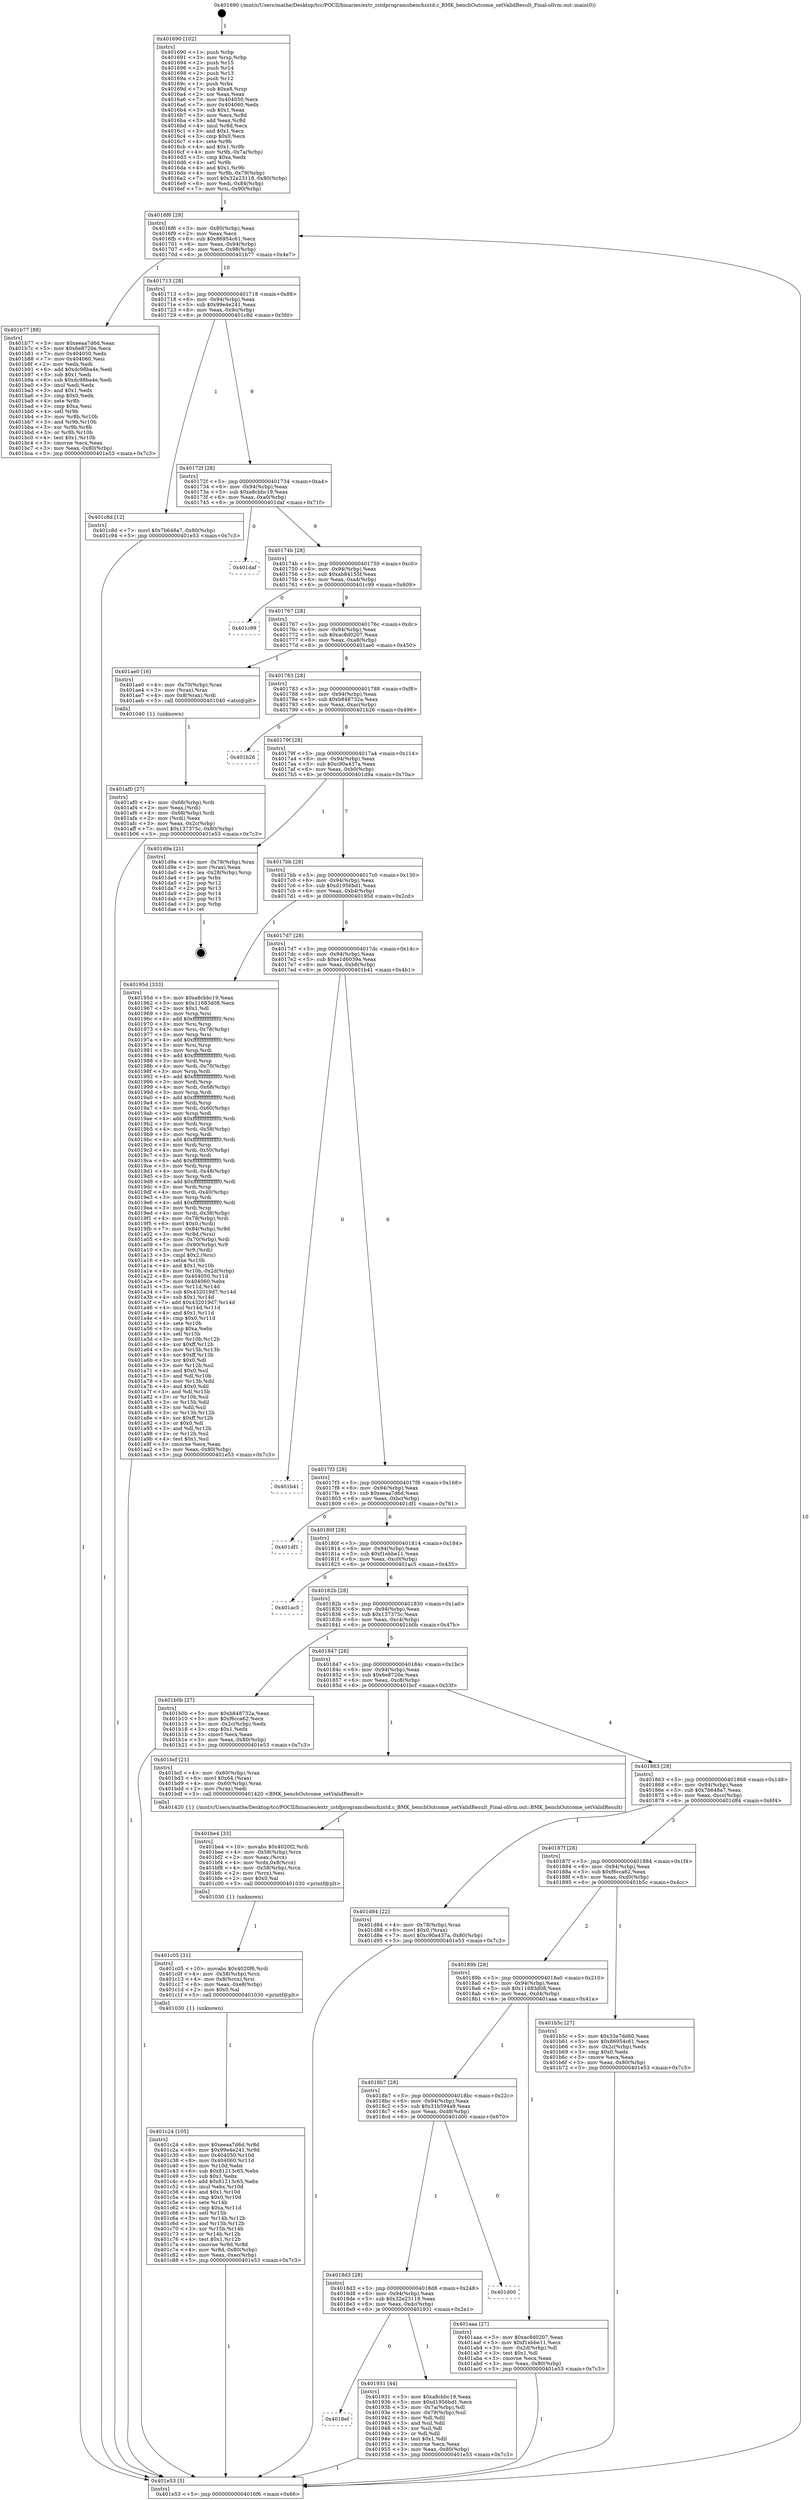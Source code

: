 digraph "0x401690" {
  label = "0x401690 (/mnt/c/Users/mathe/Desktop/tcc/POCII/binaries/extr_zstdprogramsbenchzstd.c_BMK_benchOutcome_setValidResult_Final-ollvm.out::main(0))"
  labelloc = "t"
  node[shape=record]

  Entry [label="",width=0.3,height=0.3,shape=circle,fillcolor=black,style=filled]
  "0x4016f6" [label="{
     0x4016f6 [29]\l
     | [instrs]\l
     &nbsp;&nbsp;0x4016f6 \<+3\>: mov -0x80(%rbp),%eax\l
     &nbsp;&nbsp;0x4016f9 \<+2\>: mov %eax,%ecx\l
     &nbsp;&nbsp;0x4016fb \<+6\>: sub $0x86954c61,%ecx\l
     &nbsp;&nbsp;0x401701 \<+6\>: mov %eax,-0x94(%rbp)\l
     &nbsp;&nbsp;0x401707 \<+6\>: mov %ecx,-0x98(%rbp)\l
     &nbsp;&nbsp;0x40170d \<+6\>: je 0000000000401b77 \<main+0x4e7\>\l
  }"]
  "0x401b77" [label="{
     0x401b77 [88]\l
     | [instrs]\l
     &nbsp;&nbsp;0x401b77 \<+5\>: mov $0xeeaa7d6d,%eax\l
     &nbsp;&nbsp;0x401b7c \<+5\>: mov $0x6e8720e,%ecx\l
     &nbsp;&nbsp;0x401b81 \<+7\>: mov 0x404050,%edx\l
     &nbsp;&nbsp;0x401b88 \<+7\>: mov 0x404060,%esi\l
     &nbsp;&nbsp;0x401b8f \<+2\>: mov %edx,%edi\l
     &nbsp;&nbsp;0x401b91 \<+6\>: add $0xdc98ba4e,%edi\l
     &nbsp;&nbsp;0x401b97 \<+3\>: sub $0x1,%edi\l
     &nbsp;&nbsp;0x401b9a \<+6\>: sub $0xdc98ba4e,%edi\l
     &nbsp;&nbsp;0x401ba0 \<+3\>: imul %edi,%edx\l
     &nbsp;&nbsp;0x401ba3 \<+3\>: and $0x1,%edx\l
     &nbsp;&nbsp;0x401ba6 \<+3\>: cmp $0x0,%edx\l
     &nbsp;&nbsp;0x401ba9 \<+4\>: sete %r8b\l
     &nbsp;&nbsp;0x401bad \<+3\>: cmp $0xa,%esi\l
     &nbsp;&nbsp;0x401bb0 \<+4\>: setl %r9b\l
     &nbsp;&nbsp;0x401bb4 \<+3\>: mov %r8b,%r10b\l
     &nbsp;&nbsp;0x401bb7 \<+3\>: and %r9b,%r10b\l
     &nbsp;&nbsp;0x401bba \<+3\>: xor %r9b,%r8b\l
     &nbsp;&nbsp;0x401bbd \<+3\>: or %r8b,%r10b\l
     &nbsp;&nbsp;0x401bc0 \<+4\>: test $0x1,%r10b\l
     &nbsp;&nbsp;0x401bc4 \<+3\>: cmovne %ecx,%eax\l
     &nbsp;&nbsp;0x401bc7 \<+3\>: mov %eax,-0x80(%rbp)\l
     &nbsp;&nbsp;0x401bca \<+5\>: jmp 0000000000401e53 \<main+0x7c3\>\l
  }"]
  "0x401713" [label="{
     0x401713 [28]\l
     | [instrs]\l
     &nbsp;&nbsp;0x401713 \<+5\>: jmp 0000000000401718 \<main+0x88\>\l
     &nbsp;&nbsp;0x401718 \<+6\>: mov -0x94(%rbp),%eax\l
     &nbsp;&nbsp;0x40171e \<+5\>: sub $0x99e4e241,%eax\l
     &nbsp;&nbsp;0x401723 \<+6\>: mov %eax,-0x9c(%rbp)\l
     &nbsp;&nbsp;0x401729 \<+6\>: je 0000000000401c8d \<main+0x5fd\>\l
  }"]
  Exit [label="",width=0.3,height=0.3,shape=circle,fillcolor=black,style=filled,peripheries=2]
  "0x401c8d" [label="{
     0x401c8d [12]\l
     | [instrs]\l
     &nbsp;&nbsp;0x401c8d \<+7\>: movl $0x7b648a7,-0x80(%rbp)\l
     &nbsp;&nbsp;0x401c94 \<+5\>: jmp 0000000000401e53 \<main+0x7c3\>\l
  }"]
  "0x40172f" [label="{
     0x40172f [28]\l
     | [instrs]\l
     &nbsp;&nbsp;0x40172f \<+5\>: jmp 0000000000401734 \<main+0xa4\>\l
     &nbsp;&nbsp;0x401734 \<+6\>: mov -0x94(%rbp),%eax\l
     &nbsp;&nbsp;0x40173a \<+5\>: sub $0xa8cbbc19,%eax\l
     &nbsp;&nbsp;0x40173f \<+6\>: mov %eax,-0xa0(%rbp)\l
     &nbsp;&nbsp;0x401745 \<+6\>: je 0000000000401daf \<main+0x71f\>\l
  }"]
  "0x401c24" [label="{
     0x401c24 [105]\l
     | [instrs]\l
     &nbsp;&nbsp;0x401c24 \<+6\>: mov $0xeeaa7d6d,%r8d\l
     &nbsp;&nbsp;0x401c2a \<+6\>: mov $0x99e4e241,%r9d\l
     &nbsp;&nbsp;0x401c30 \<+8\>: mov 0x404050,%r10d\l
     &nbsp;&nbsp;0x401c38 \<+8\>: mov 0x404060,%r11d\l
     &nbsp;&nbsp;0x401c40 \<+3\>: mov %r10d,%ebx\l
     &nbsp;&nbsp;0x401c43 \<+6\>: sub $0x81213c65,%ebx\l
     &nbsp;&nbsp;0x401c49 \<+3\>: sub $0x1,%ebx\l
     &nbsp;&nbsp;0x401c4c \<+6\>: add $0x81213c65,%ebx\l
     &nbsp;&nbsp;0x401c52 \<+4\>: imul %ebx,%r10d\l
     &nbsp;&nbsp;0x401c56 \<+4\>: and $0x1,%r10d\l
     &nbsp;&nbsp;0x401c5a \<+4\>: cmp $0x0,%r10d\l
     &nbsp;&nbsp;0x401c5e \<+4\>: sete %r14b\l
     &nbsp;&nbsp;0x401c62 \<+4\>: cmp $0xa,%r11d\l
     &nbsp;&nbsp;0x401c66 \<+4\>: setl %r15b\l
     &nbsp;&nbsp;0x401c6a \<+3\>: mov %r14b,%r12b\l
     &nbsp;&nbsp;0x401c6d \<+3\>: and %r15b,%r12b\l
     &nbsp;&nbsp;0x401c70 \<+3\>: xor %r15b,%r14b\l
     &nbsp;&nbsp;0x401c73 \<+3\>: or %r14b,%r12b\l
     &nbsp;&nbsp;0x401c76 \<+4\>: test $0x1,%r12b\l
     &nbsp;&nbsp;0x401c7a \<+4\>: cmovne %r9d,%r8d\l
     &nbsp;&nbsp;0x401c7e \<+4\>: mov %r8d,-0x80(%rbp)\l
     &nbsp;&nbsp;0x401c82 \<+6\>: mov %eax,-0xec(%rbp)\l
     &nbsp;&nbsp;0x401c88 \<+5\>: jmp 0000000000401e53 \<main+0x7c3\>\l
  }"]
  "0x401daf" [label="{
     0x401daf\l
  }", style=dashed]
  "0x40174b" [label="{
     0x40174b [28]\l
     | [instrs]\l
     &nbsp;&nbsp;0x40174b \<+5\>: jmp 0000000000401750 \<main+0xc0\>\l
     &nbsp;&nbsp;0x401750 \<+6\>: mov -0x94(%rbp),%eax\l
     &nbsp;&nbsp;0x401756 \<+5\>: sub $0xab84155f,%eax\l
     &nbsp;&nbsp;0x40175b \<+6\>: mov %eax,-0xa4(%rbp)\l
     &nbsp;&nbsp;0x401761 \<+6\>: je 0000000000401c99 \<main+0x609\>\l
  }"]
  "0x401c05" [label="{
     0x401c05 [31]\l
     | [instrs]\l
     &nbsp;&nbsp;0x401c05 \<+10\>: movabs $0x4020f6,%rdi\l
     &nbsp;&nbsp;0x401c0f \<+4\>: mov -0x58(%rbp),%rcx\l
     &nbsp;&nbsp;0x401c13 \<+4\>: mov 0x8(%rcx),%rsi\l
     &nbsp;&nbsp;0x401c17 \<+6\>: mov %eax,-0xe8(%rbp)\l
     &nbsp;&nbsp;0x401c1d \<+2\>: mov $0x0,%al\l
     &nbsp;&nbsp;0x401c1f \<+5\>: call 0000000000401030 \<printf@plt\>\l
     | [calls]\l
     &nbsp;&nbsp;0x401030 \{1\} (unknown)\l
  }"]
  "0x401c99" [label="{
     0x401c99\l
  }", style=dashed]
  "0x401767" [label="{
     0x401767 [28]\l
     | [instrs]\l
     &nbsp;&nbsp;0x401767 \<+5\>: jmp 000000000040176c \<main+0xdc\>\l
     &nbsp;&nbsp;0x40176c \<+6\>: mov -0x94(%rbp),%eax\l
     &nbsp;&nbsp;0x401772 \<+5\>: sub $0xac8d0207,%eax\l
     &nbsp;&nbsp;0x401777 \<+6\>: mov %eax,-0xa8(%rbp)\l
     &nbsp;&nbsp;0x40177d \<+6\>: je 0000000000401ae0 \<main+0x450\>\l
  }"]
  "0x401be4" [label="{
     0x401be4 [33]\l
     | [instrs]\l
     &nbsp;&nbsp;0x401be4 \<+10\>: movabs $0x4020f2,%rdi\l
     &nbsp;&nbsp;0x401bee \<+4\>: mov -0x58(%rbp),%rcx\l
     &nbsp;&nbsp;0x401bf2 \<+2\>: mov %eax,(%rcx)\l
     &nbsp;&nbsp;0x401bf4 \<+4\>: mov %rdx,0x8(%rcx)\l
     &nbsp;&nbsp;0x401bf8 \<+4\>: mov -0x58(%rbp),%rcx\l
     &nbsp;&nbsp;0x401bfc \<+2\>: mov (%rcx),%esi\l
     &nbsp;&nbsp;0x401bfe \<+2\>: mov $0x0,%al\l
     &nbsp;&nbsp;0x401c00 \<+5\>: call 0000000000401030 \<printf@plt\>\l
     | [calls]\l
     &nbsp;&nbsp;0x401030 \{1\} (unknown)\l
  }"]
  "0x401ae0" [label="{
     0x401ae0 [16]\l
     | [instrs]\l
     &nbsp;&nbsp;0x401ae0 \<+4\>: mov -0x70(%rbp),%rax\l
     &nbsp;&nbsp;0x401ae4 \<+3\>: mov (%rax),%rax\l
     &nbsp;&nbsp;0x401ae7 \<+4\>: mov 0x8(%rax),%rdi\l
     &nbsp;&nbsp;0x401aeb \<+5\>: call 0000000000401040 \<atoi@plt\>\l
     | [calls]\l
     &nbsp;&nbsp;0x401040 \{1\} (unknown)\l
  }"]
  "0x401783" [label="{
     0x401783 [28]\l
     | [instrs]\l
     &nbsp;&nbsp;0x401783 \<+5\>: jmp 0000000000401788 \<main+0xf8\>\l
     &nbsp;&nbsp;0x401788 \<+6\>: mov -0x94(%rbp),%eax\l
     &nbsp;&nbsp;0x40178e \<+5\>: sub $0xb848732a,%eax\l
     &nbsp;&nbsp;0x401793 \<+6\>: mov %eax,-0xac(%rbp)\l
     &nbsp;&nbsp;0x401799 \<+6\>: je 0000000000401b26 \<main+0x496\>\l
  }"]
  "0x401af0" [label="{
     0x401af0 [27]\l
     | [instrs]\l
     &nbsp;&nbsp;0x401af0 \<+4\>: mov -0x68(%rbp),%rdi\l
     &nbsp;&nbsp;0x401af4 \<+2\>: mov %eax,(%rdi)\l
     &nbsp;&nbsp;0x401af6 \<+4\>: mov -0x68(%rbp),%rdi\l
     &nbsp;&nbsp;0x401afa \<+2\>: mov (%rdi),%eax\l
     &nbsp;&nbsp;0x401afc \<+3\>: mov %eax,-0x2c(%rbp)\l
     &nbsp;&nbsp;0x401aff \<+7\>: movl $0x137375c,-0x80(%rbp)\l
     &nbsp;&nbsp;0x401b06 \<+5\>: jmp 0000000000401e53 \<main+0x7c3\>\l
  }"]
  "0x401b26" [label="{
     0x401b26\l
  }", style=dashed]
  "0x40179f" [label="{
     0x40179f [28]\l
     | [instrs]\l
     &nbsp;&nbsp;0x40179f \<+5\>: jmp 00000000004017a4 \<main+0x114\>\l
     &nbsp;&nbsp;0x4017a4 \<+6\>: mov -0x94(%rbp),%eax\l
     &nbsp;&nbsp;0x4017aa \<+5\>: sub $0xc90a437a,%eax\l
     &nbsp;&nbsp;0x4017af \<+6\>: mov %eax,-0xb0(%rbp)\l
     &nbsp;&nbsp;0x4017b5 \<+6\>: je 0000000000401d9a \<main+0x70a\>\l
  }"]
  "0x401690" [label="{
     0x401690 [102]\l
     | [instrs]\l
     &nbsp;&nbsp;0x401690 \<+1\>: push %rbp\l
     &nbsp;&nbsp;0x401691 \<+3\>: mov %rsp,%rbp\l
     &nbsp;&nbsp;0x401694 \<+2\>: push %r15\l
     &nbsp;&nbsp;0x401696 \<+2\>: push %r14\l
     &nbsp;&nbsp;0x401698 \<+2\>: push %r13\l
     &nbsp;&nbsp;0x40169a \<+2\>: push %r12\l
     &nbsp;&nbsp;0x40169c \<+1\>: push %rbx\l
     &nbsp;&nbsp;0x40169d \<+7\>: sub $0xe8,%rsp\l
     &nbsp;&nbsp;0x4016a4 \<+2\>: xor %eax,%eax\l
     &nbsp;&nbsp;0x4016a6 \<+7\>: mov 0x404050,%ecx\l
     &nbsp;&nbsp;0x4016ad \<+7\>: mov 0x404060,%edx\l
     &nbsp;&nbsp;0x4016b4 \<+3\>: sub $0x1,%eax\l
     &nbsp;&nbsp;0x4016b7 \<+3\>: mov %ecx,%r8d\l
     &nbsp;&nbsp;0x4016ba \<+3\>: add %eax,%r8d\l
     &nbsp;&nbsp;0x4016bd \<+4\>: imul %r8d,%ecx\l
     &nbsp;&nbsp;0x4016c1 \<+3\>: and $0x1,%ecx\l
     &nbsp;&nbsp;0x4016c4 \<+3\>: cmp $0x0,%ecx\l
     &nbsp;&nbsp;0x4016c7 \<+4\>: sete %r9b\l
     &nbsp;&nbsp;0x4016cb \<+4\>: and $0x1,%r9b\l
     &nbsp;&nbsp;0x4016cf \<+4\>: mov %r9b,-0x7a(%rbp)\l
     &nbsp;&nbsp;0x4016d3 \<+3\>: cmp $0xa,%edx\l
     &nbsp;&nbsp;0x4016d6 \<+4\>: setl %r9b\l
     &nbsp;&nbsp;0x4016da \<+4\>: and $0x1,%r9b\l
     &nbsp;&nbsp;0x4016de \<+4\>: mov %r9b,-0x79(%rbp)\l
     &nbsp;&nbsp;0x4016e2 \<+7\>: movl $0x32e23118,-0x80(%rbp)\l
     &nbsp;&nbsp;0x4016e9 \<+6\>: mov %edi,-0x84(%rbp)\l
     &nbsp;&nbsp;0x4016ef \<+7\>: mov %rsi,-0x90(%rbp)\l
  }"]
  "0x401d9a" [label="{
     0x401d9a [21]\l
     | [instrs]\l
     &nbsp;&nbsp;0x401d9a \<+4\>: mov -0x78(%rbp),%rax\l
     &nbsp;&nbsp;0x401d9e \<+2\>: mov (%rax),%eax\l
     &nbsp;&nbsp;0x401da0 \<+4\>: lea -0x28(%rbp),%rsp\l
     &nbsp;&nbsp;0x401da4 \<+1\>: pop %rbx\l
     &nbsp;&nbsp;0x401da5 \<+2\>: pop %r12\l
     &nbsp;&nbsp;0x401da7 \<+2\>: pop %r13\l
     &nbsp;&nbsp;0x401da9 \<+2\>: pop %r14\l
     &nbsp;&nbsp;0x401dab \<+2\>: pop %r15\l
     &nbsp;&nbsp;0x401dad \<+1\>: pop %rbp\l
     &nbsp;&nbsp;0x401dae \<+1\>: ret\l
  }"]
  "0x4017bb" [label="{
     0x4017bb [28]\l
     | [instrs]\l
     &nbsp;&nbsp;0x4017bb \<+5\>: jmp 00000000004017c0 \<main+0x130\>\l
     &nbsp;&nbsp;0x4017c0 \<+6\>: mov -0x94(%rbp),%eax\l
     &nbsp;&nbsp;0x4017c6 \<+5\>: sub $0xd1956bd1,%eax\l
     &nbsp;&nbsp;0x4017cb \<+6\>: mov %eax,-0xb4(%rbp)\l
     &nbsp;&nbsp;0x4017d1 \<+6\>: je 000000000040195d \<main+0x2cd\>\l
  }"]
  "0x401e53" [label="{
     0x401e53 [5]\l
     | [instrs]\l
     &nbsp;&nbsp;0x401e53 \<+5\>: jmp 00000000004016f6 \<main+0x66\>\l
  }"]
  "0x40195d" [label="{
     0x40195d [333]\l
     | [instrs]\l
     &nbsp;&nbsp;0x40195d \<+5\>: mov $0xa8cbbc19,%eax\l
     &nbsp;&nbsp;0x401962 \<+5\>: mov $0x11683d08,%ecx\l
     &nbsp;&nbsp;0x401967 \<+2\>: mov $0x1,%dl\l
     &nbsp;&nbsp;0x401969 \<+3\>: mov %rsp,%rsi\l
     &nbsp;&nbsp;0x40196c \<+4\>: add $0xfffffffffffffff0,%rsi\l
     &nbsp;&nbsp;0x401970 \<+3\>: mov %rsi,%rsp\l
     &nbsp;&nbsp;0x401973 \<+4\>: mov %rsi,-0x78(%rbp)\l
     &nbsp;&nbsp;0x401977 \<+3\>: mov %rsp,%rsi\l
     &nbsp;&nbsp;0x40197a \<+4\>: add $0xfffffffffffffff0,%rsi\l
     &nbsp;&nbsp;0x40197e \<+3\>: mov %rsi,%rsp\l
     &nbsp;&nbsp;0x401981 \<+3\>: mov %rsp,%rdi\l
     &nbsp;&nbsp;0x401984 \<+4\>: add $0xfffffffffffffff0,%rdi\l
     &nbsp;&nbsp;0x401988 \<+3\>: mov %rdi,%rsp\l
     &nbsp;&nbsp;0x40198b \<+4\>: mov %rdi,-0x70(%rbp)\l
     &nbsp;&nbsp;0x40198f \<+3\>: mov %rsp,%rdi\l
     &nbsp;&nbsp;0x401992 \<+4\>: add $0xfffffffffffffff0,%rdi\l
     &nbsp;&nbsp;0x401996 \<+3\>: mov %rdi,%rsp\l
     &nbsp;&nbsp;0x401999 \<+4\>: mov %rdi,-0x68(%rbp)\l
     &nbsp;&nbsp;0x40199d \<+3\>: mov %rsp,%rdi\l
     &nbsp;&nbsp;0x4019a0 \<+4\>: add $0xfffffffffffffff0,%rdi\l
     &nbsp;&nbsp;0x4019a4 \<+3\>: mov %rdi,%rsp\l
     &nbsp;&nbsp;0x4019a7 \<+4\>: mov %rdi,-0x60(%rbp)\l
     &nbsp;&nbsp;0x4019ab \<+3\>: mov %rsp,%rdi\l
     &nbsp;&nbsp;0x4019ae \<+4\>: add $0xfffffffffffffff0,%rdi\l
     &nbsp;&nbsp;0x4019b2 \<+3\>: mov %rdi,%rsp\l
     &nbsp;&nbsp;0x4019b5 \<+4\>: mov %rdi,-0x58(%rbp)\l
     &nbsp;&nbsp;0x4019b9 \<+3\>: mov %rsp,%rdi\l
     &nbsp;&nbsp;0x4019bc \<+4\>: add $0xfffffffffffffff0,%rdi\l
     &nbsp;&nbsp;0x4019c0 \<+3\>: mov %rdi,%rsp\l
     &nbsp;&nbsp;0x4019c3 \<+4\>: mov %rdi,-0x50(%rbp)\l
     &nbsp;&nbsp;0x4019c7 \<+3\>: mov %rsp,%rdi\l
     &nbsp;&nbsp;0x4019ca \<+4\>: add $0xfffffffffffffff0,%rdi\l
     &nbsp;&nbsp;0x4019ce \<+3\>: mov %rdi,%rsp\l
     &nbsp;&nbsp;0x4019d1 \<+4\>: mov %rdi,-0x48(%rbp)\l
     &nbsp;&nbsp;0x4019d5 \<+3\>: mov %rsp,%rdi\l
     &nbsp;&nbsp;0x4019d8 \<+4\>: add $0xfffffffffffffff0,%rdi\l
     &nbsp;&nbsp;0x4019dc \<+3\>: mov %rdi,%rsp\l
     &nbsp;&nbsp;0x4019df \<+4\>: mov %rdi,-0x40(%rbp)\l
     &nbsp;&nbsp;0x4019e3 \<+3\>: mov %rsp,%rdi\l
     &nbsp;&nbsp;0x4019e6 \<+4\>: add $0xfffffffffffffff0,%rdi\l
     &nbsp;&nbsp;0x4019ea \<+3\>: mov %rdi,%rsp\l
     &nbsp;&nbsp;0x4019ed \<+4\>: mov %rdi,-0x38(%rbp)\l
     &nbsp;&nbsp;0x4019f1 \<+4\>: mov -0x78(%rbp),%rdi\l
     &nbsp;&nbsp;0x4019f5 \<+6\>: movl $0x0,(%rdi)\l
     &nbsp;&nbsp;0x4019fb \<+7\>: mov -0x84(%rbp),%r8d\l
     &nbsp;&nbsp;0x401a02 \<+3\>: mov %r8d,(%rsi)\l
     &nbsp;&nbsp;0x401a05 \<+4\>: mov -0x70(%rbp),%rdi\l
     &nbsp;&nbsp;0x401a09 \<+7\>: mov -0x90(%rbp),%r9\l
     &nbsp;&nbsp;0x401a10 \<+3\>: mov %r9,(%rdi)\l
     &nbsp;&nbsp;0x401a13 \<+3\>: cmpl $0x2,(%rsi)\l
     &nbsp;&nbsp;0x401a16 \<+4\>: setne %r10b\l
     &nbsp;&nbsp;0x401a1a \<+4\>: and $0x1,%r10b\l
     &nbsp;&nbsp;0x401a1e \<+4\>: mov %r10b,-0x2d(%rbp)\l
     &nbsp;&nbsp;0x401a22 \<+8\>: mov 0x404050,%r11d\l
     &nbsp;&nbsp;0x401a2a \<+7\>: mov 0x404060,%ebx\l
     &nbsp;&nbsp;0x401a31 \<+3\>: mov %r11d,%r14d\l
     &nbsp;&nbsp;0x401a34 \<+7\>: sub $0x432019d7,%r14d\l
     &nbsp;&nbsp;0x401a3b \<+4\>: sub $0x1,%r14d\l
     &nbsp;&nbsp;0x401a3f \<+7\>: add $0x432019d7,%r14d\l
     &nbsp;&nbsp;0x401a46 \<+4\>: imul %r14d,%r11d\l
     &nbsp;&nbsp;0x401a4a \<+4\>: and $0x1,%r11d\l
     &nbsp;&nbsp;0x401a4e \<+4\>: cmp $0x0,%r11d\l
     &nbsp;&nbsp;0x401a52 \<+4\>: sete %r10b\l
     &nbsp;&nbsp;0x401a56 \<+3\>: cmp $0xa,%ebx\l
     &nbsp;&nbsp;0x401a59 \<+4\>: setl %r15b\l
     &nbsp;&nbsp;0x401a5d \<+3\>: mov %r10b,%r12b\l
     &nbsp;&nbsp;0x401a60 \<+4\>: xor $0xff,%r12b\l
     &nbsp;&nbsp;0x401a64 \<+3\>: mov %r15b,%r13b\l
     &nbsp;&nbsp;0x401a67 \<+4\>: xor $0xff,%r13b\l
     &nbsp;&nbsp;0x401a6b \<+3\>: xor $0x0,%dl\l
     &nbsp;&nbsp;0x401a6e \<+3\>: mov %r12b,%sil\l
     &nbsp;&nbsp;0x401a71 \<+4\>: and $0x0,%sil\l
     &nbsp;&nbsp;0x401a75 \<+3\>: and %dl,%r10b\l
     &nbsp;&nbsp;0x401a78 \<+3\>: mov %r13b,%dil\l
     &nbsp;&nbsp;0x401a7b \<+4\>: and $0x0,%dil\l
     &nbsp;&nbsp;0x401a7f \<+3\>: and %dl,%r15b\l
     &nbsp;&nbsp;0x401a82 \<+3\>: or %r10b,%sil\l
     &nbsp;&nbsp;0x401a85 \<+3\>: or %r15b,%dil\l
     &nbsp;&nbsp;0x401a88 \<+3\>: xor %dil,%sil\l
     &nbsp;&nbsp;0x401a8b \<+3\>: or %r13b,%r12b\l
     &nbsp;&nbsp;0x401a8e \<+4\>: xor $0xff,%r12b\l
     &nbsp;&nbsp;0x401a92 \<+3\>: or $0x0,%dl\l
     &nbsp;&nbsp;0x401a95 \<+3\>: and %dl,%r12b\l
     &nbsp;&nbsp;0x401a98 \<+3\>: or %r12b,%sil\l
     &nbsp;&nbsp;0x401a9b \<+4\>: test $0x1,%sil\l
     &nbsp;&nbsp;0x401a9f \<+3\>: cmovne %ecx,%eax\l
     &nbsp;&nbsp;0x401aa2 \<+3\>: mov %eax,-0x80(%rbp)\l
     &nbsp;&nbsp;0x401aa5 \<+5\>: jmp 0000000000401e53 \<main+0x7c3\>\l
  }"]
  "0x4017d7" [label="{
     0x4017d7 [28]\l
     | [instrs]\l
     &nbsp;&nbsp;0x4017d7 \<+5\>: jmp 00000000004017dc \<main+0x14c\>\l
     &nbsp;&nbsp;0x4017dc \<+6\>: mov -0x94(%rbp),%eax\l
     &nbsp;&nbsp;0x4017e2 \<+5\>: sub $0xe1d6039a,%eax\l
     &nbsp;&nbsp;0x4017e7 \<+6\>: mov %eax,-0xb8(%rbp)\l
     &nbsp;&nbsp;0x4017ed \<+6\>: je 0000000000401b41 \<main+0x4b1\>\l
  }"]
  "0x4018ef" [label="{
     0x4018ef\l
  }", style=dashed]
  "0x401b41" [label="{
     0x401b41\l
  }", style=dashed]
  "0x4017f3" [label="{
     0x4017f3 [28]\l
     | [instrs]\l
     &nbsp;&nbsp;0x4017f3 \<+5\>: jmp 00000000004017f8 \<main+0x168\>\l
     &nbsp;&nbsp;0x4017f8 \<+6\>: mov -0x94(%rbp),%eax\l
     &nbsp;&nbsp;0x4017fe \<+5\>: sub $0xeeaa7d6d,%eax\l
     &nbsp;&nbsp;0x401803 \<+6\>: mov %eax,-0xbc(%rbp)\l
     &nbsp;&nbsp;0x401809 \<+6\>: je 0000000000401df1 \<main+0x761\>\l
  }"]
  "0x401931" [label="{
     0x401931 [44]\l
     | [instrs]\l
     &nbsp;&nbsp;0x401931 \<+5\>: mov $0xa8cbbc19,%eax\l
     &nbsp;&nbsp;0x401936 \<+5\>: mov $0xd1956bd1,%ecx\l
     &nbsp;&nbsp;0x40193b \<+3\>: mov -0x7a(%rbp),%dl\l
     &nbsp;&nbsp;0x40193e \<+4\>: mov -0x79(%rbp),%sil\l
     &nbsp;&nbsp;0x401942 \<+3\>: mov %dl,%dil\l
     &nbsp;&nbsp;0x401945 \<+3\>: and %sil,%dil\l
     &nbsp;&nbsp;0x401948 \<+3\>: xor %sil,%dl\l
     &nbsp;&nbsp;0x40194b \<+3\>: or %dl,%dil\l
     &nbsp;&nbsp;0x40194e \<+4\>: test $0x1,%dil\l
     &nbsp;&nbsp;0x401952 \<+3\>: cmovne %ecx,%eax\l
     &nbsp;&nbsp;0x401955 \<+3\>: mov %eax,-0x80(%rbp)\l
     &nbsp;&nbsp;0x401958 \<+5\>: jmp 0000000000401e53 \<main+0x7c3\>\l
  }"]
  "0x401df1" [label="{
     0x401df1\l
  }", style=dashed]
  "0x40180f" [label="{
     0x40180f [28]\l
     | [instrs]\l
     &nbsp;&nbsp;0x40180f \<+5\>: jmp 0000000000401814 \<main+0x184\>\l
     &nbsp;&nbsp;0x401814 \<+6\>: mov -0x94(%rbp),%eax\l
     &nbsp;&nbsp;0x40181a \<+5\>: sub $0xf1ebbe11,%eax\l
     &nbsp;&nbsp;0x40181f \<+6\>: mov %eax,-0xc0(%rbp)\l
     &nbsp;&nbsp;0x401825 \<+6\>: je 0000000000401ac5 \<main+0x435\>\l
  }"]
  "0x4018d3" [label="{
     0x4018d3 [28]\l
     | [instrs]\l
     &nbsp;&nbsp;0x4018d3 \<+5\>: jmp 00000000004018d8 \<main+0x248\>\l
     &nbsp;&nbsp;0x4018d8 \<+6\>: mov -0x94(%rbp),%eax\l
     &nbsp;&nbsp;0x4018de \<+5\>: sub $0x32e23118,%eax\l
     &nbsp;&nbsp;0x4018e3 \<+6\>: mov %eax,-0xdc(%rbp)\l
     &nbsp;&nbsp;0x4018e9 \<+6\>: je 0000000000401931 \<main+0x2a1\>\l
  }"]
  "0x401ac5" [label="{
     0x401ac5\l
  }", style=dashed]
  "0x40182b" [label="{
     0x40182b [28]\l
     | [instrs]\l
     &nbsp;&nbsp;0x40182b \<+5\>: jmp 0000000000401830 \<main+0x1a0\>\l
     &nbsp;&nbsp;0x401830 \<+6\>: mov -0x94(%rbp),%eax\l
     &nbsp;&nbsp;0x401836 \<+5\>: sub $0x137375c,%eax\l
     &nbsp;&nbsp;0x40183b \<+6\>: mov %eax,-0xc4(%rbp)\l
     &nbsp;&nbsp;0x401841 \<+6\>: je 0000000000401b0b \<main+0x47b\>\l
  }"]
  "0x401d00" [label="{
     0x401d00\l
  }", style=dashed]
  "0x401b0b" [label="{
     0x401b0b [27]\l
     | [instrs]\l
     &nbsp;&nbsp;0x401b0b \<+5\>: mov $0xb848732a,%eax\l
     &nbsp;&nbsp;0x401b10 \<+5\>: mov $0xf6cca62,%ecx\l
     &nbsp;&nbsp;0x401b15 \<+3\>: mov -0x2c(%rbp),%edx\l
     &nbsp;&nbsp;0x401b18 \<+3\>: cmp $0x1,%edx\l
     &nbsp;&nbsp;0x401b1b \<+3\>: cmovl %ecx,%eax\l
     &nbsp;&nbsp;0x401b1e \<+3\>: mov %eax,-0x80(%rbp)\l
     &nbsp;&nbsp;0x401b21 \<+5\>: jmp 0000000000401e53 \<main+0x7c3\>\l
  }"]
  "0x401847" [label="{
     0x401847 [28]\l
     | [instrs]\l
     &nbsp;&nbsp;0x401847 \<+5\>: jmp 000000000040184c \<main+0x1bc\>\l
     &nbsp;&nbsp;0x40184c \<+6\>: mov -0x94(%rbp),%eax\l
     &nbsp;&nbsp;0x401852 \<+5\>: sub $0x6e8720e,%eax\l
     &nbsp;&nbsp;0x401857 \<+6\>: mov %eax,-0xc8(%rbp)\l
     &nbsp;&nbsp;0x40185d \<+6\>: je 0000000000401bcf \<main+0x53f\>\l
  }"]
  "0x4018b7" [label="{
     0x4018b7 [28]\l
     | [instrs]\l
     &nbsp;&nbsp;0x4018b7 \<+5\>: jmp 00000000004018bc \<main+0x22c\>\l
     &nbsp;&nbsp;0x4018bc \<+6\>: mov -0x94(%rbp),%eax\l
     &nbsp;&nbsp;0x4018c2 \<+5\>: sub $0x31b594a9,%eax\l
     &nbsp;&nbsp;0x4018c7 \<+6\>: mov %eax,-0xd8(%rbp)\l
     &nbsp;&nbsp;0x4018cd \<+6\>: je 0000000000401d00 \<main+0x670\>\l
  }"]
  "0x401bcf" [label="{
     0x401bcf [21]\l
     | [instrs]\l
     &nbsp;&nbsp;0x401bcf \<+4\>: mov -0x60(%rbp),%rax\l
     &nbsp;&nbsp;0x401bd3 \<+6\>: movl $0x64,(%rax)\l
     &nbsp;&nbsp;0x401bd9 \<+4\>: mov -0x60(%rbp),%rax\l
     &nbsp;&nbsp;0x401bdd \<+2\>: mov (%rax),%edi\l
     &nbsp;&nbsp;0x401bdf \<+5\>: call 0000000000401420 \<BMK_benchOutcome_setValidResult\>\l
     | [calls]\l
     &nbsp;&nbsp;0x401420 \{1\} (/mnt/c/Users/mathe/Desktop/tcc/POCII/binaries/extr_zstdprogramsbenchzstd.c_BMK_benchOutcome_setValidResult_Final-ollvm.out::BMK_benchOutcome_setValidResult)\l
  }"]
  "0x401863" [label="{
     0x401863 [28]\l
     | [instrs]\l
     &nbsp;&nbsp;0x401863 \<+5\>: jmp 0000000000401868 \<main+0x1d8\>\l
     &nbsp;&nbsp;0x401868 \<+6\>: mov -0x94(%rbp),%eax\l
     &nbsp;&nbsp;0x40186e \<+5\>: sub $0x7b648a7,%eax\l
     &nbsp;&nbsp;0x401873 \<+6\>: mov %eax,-0xcc(%rbp)\l
     &nbsp;&nbsp;0x401879 \<+6\>: je 0000000000401d84 \<main+0x6f4\>\l
  }"]
  "0x401aaa" [label="{
     0x401aaa [27]\l
     | [instrs]\l
     &nbsp;&nbsp;0x401aaa \<+5\>: mov $0xac8d0207,%eax\l
     &nbsp;&nbsp;0x401aaf \<+5\>: mov $0xf1ebbe11,%ecx\l
     &nbsp;&nbsp;0x401ab4 \<+3\>: mov -0x2d(%rbp),%dl\l
     &nbsp;&nbsp;0x401ab7 \<+3\>: test $0x1,%dl\l
     &nbsp;&nbsp;0x401aba \<+3\>: cmovne %ecx,%eax\l
     &nbsp;&nbsp;0x401abd \<+3\>: mov %eax,-0x80(%rbp)\l
     &nbsp;&nbsp;0x401ac0 \<+5\>: jmp 0000000000401e53 \<main+0x7c3\>\l
  }"]
  "0x401d84" [label="{
     0x401d84 [22]\l
     | [instrs]\l
     &nbsp;&nbsp;0x401d84 \<+4\>: mov -0x78(%rbp),%rax\l
     &nbsp;&nbsp;0x401d88 \<+6\>: movl $0x0,(%rax)\l
     &nbsp;&nbsp;0x401d8e \<+7\>: movl $0xc90a437a,-0x80(%rbp)\l
     &nbsp;&nbsp;0x401d95 \<+5\>: jmp 0000000000401e53 \<main+0x7c3\>\l
  }"]
  "0x40187f" [label="{
     0x40187f [28]\l
     | [instrs]\l
     &nbsp;&nbsp;0x40187f \<+5\>: jmp 0000000000401884 \<main+0x1f4\>\l
     &nbsp;&nbsp;0x401884 \<+6\>: mov -0x94(%rbp),%eax\l
     &nbsp;&nbsp;0x40188a \<+5\>: sub $0xf6cca62,%eax\l
     &nbsp;&nbsp;0x40188f \<+6\>: mov %eax,-0xd0(%rbp)\l
     &nbsp;&nbsp;0x401895 \<+6\>: je 0000000000401b5c \<main+0x4cc\>\l
  }"]
  "0x40189b" [label="{
     0x40189b [28]\l
     | [instrs]\l
     &nbsp;&nbsp;0x40189b \<+5\>: jmp 00000000004018a0 \<main+0x210\>\l
     &nbsp;&nbsp;0x4018a0 \<+6\>: mov -0x94(%rbp),%eax\l
     &nbsp;&nbsp;0x4018a6 \<+5\>: sub $0x11683d08,%eax\l
     &nbsp;&nbsp;0x4018ab \<+6\>: mov %eax,-0xd4(%rbp)\l
     &nbsp;&nbsp;0x4018b1 \<+6\>: je 0000000000401aaa \<main+0x41a\>\l
  }"]
  "0x401b5c" [label="{
     0x401b5c [27]\l
     | [instrs]\l
     &nbsp;&nbsp;0x401b5c \<+5\>: mov $0x33e7dd60,%eax\l
     &nbsp;&nbsp;0x401b61 \<+5\>: mov $0x86954c61,%ecx\l
     &nbsp;&nbsp;0x401b66 \<+3\>: mov -0x2c(%rbp),%edx\l
     &nbsp;&nbsp;0x401b69 \<+3\>: cmp $0x0,%edx\l
     &nbsp;&nbsp;0x401b6c \<+3\>: cmove %ecx,%eax\l
     &nbsp;&nbsp;0x401b6f \<+3\>: mov %eax,-0x80(%rbp)\l
     &nbsp;&nbsp;0x401b72 \<+5\>: jmp 0000000000401e53 \<main+0x7c3\>\l
  }"]
  Entry -> "0x401690" [label=" 1"]
  "0x4016f6" -> "0x401b77" [label=" 1"]
  "0x4016f6" -> "0x401713" [label=" 10"]
  "0x401d9a" -> Exit [label=" 1"]
  "0x401713" -> "0x401c8d" [label=" 1"]
  "0x401713" -> "0x40172f" [label=" 9"]
  "0x401d84" -> "0x401e53" [label=" 1"]
  "0x40172f" -> "0x401daf" [label=" 0"]
  "0x40172f" -> "0x40174b" [label=" 9"]
  "0x401c8d" -> "0x401e53" [label=" 1"]
  "0x40174b" -> "0x401c99" [label=" 0"]
  "0x40174b" -> "0x401767" [label=" 9"]
  "0x401c24" -> "0x401e53" [label=" 1"]
  "0x401767" -> "0x401ae0" [label=" 1"]
  "0x401767" -> "0x401783" [label=" 8"]
  "0x401c05" -> "0x401c24" [label=" 1"]
  "0x401783" -> "0x401b26" [label=" 0"]
  "0x401783" -> "0x40179f" [label=" 8"]
  "0x401be4" -> "0x401c05" [label=" 1"]
  "0x40179f" -> "0x401d9a" [label=" 1"]
  "0x40179f" -> "0x4017bb" [label=" 7"]
  "0x401b77" -> "0x401e53" [label=" 1"]
  "0x4017bb" -> "0x40195d" [label=" 1"]
  "0x4017bb" -> "0x4017d7" [label=" 6"]
  "0x401b5c" -> "0x401e53" [label=" 1"]
  "0x4017d7" -> "0x401b41" [label=" 0"]
  "0x4017d7" -> "0x4017f3" [label=" 6"]
  "0x401b0b" -> "0x401e53" [label=" 1"]
  "0x4017f3" -> "0x401df1" [label=" 0"]
  "0x4017f3" -> "0x40180f" [label=" 6"]
  "0x401af0" -> "0x401e53" [label=" 1"]
  "0x40180f" -> "0x401ac5" [label=" 0"]
  "0x40180f" -> "0x40182b" [label=" 6"]
  "0x401aaa" -> "0x401e53" [label=" 1"]
  "0x40182b" -> "0x401b0b" [label=" 1"]
  "0x40182b" -> "0x401847" [label=" 5"]
  "0x40195d" -> "0x401e53" [label=" 1"]
  "0x401847" -> "0x401bcf" [label=" 1"]
  "0x401847" -> "0x401863" [label=" 4"]
  "0x401e53" -> "0x4016f6" [label=" 10"]
  "0x401863" -> "0x401d84" [label=" 1"]
  "0x401863" -> "0x40187f" [label=" 3"]
  "0x401690" -> "0x4016f6" [label=" 1"]
  "0x40187f" -> "0x401b5c" [label=" 1"]
  "0x40187f" -> "0x40189b" [label=" 2"]
  "0x401931" -> "0x401e53" [label=" 1"]
  "0x40189b" -> "0x401aaa" [label=" 1"]
  "0x40189b" -> "0x4018b7" [label=" 1"]
  "0x401bcf" -> "0x401be4" [label=" 1"]
  "0x4018b7" -> "0x401d00" [label=" 0"]
  "0x4018b7" -> "0x4018d3" [label=" 1"]
  "0x401ae0" -> "0x401af0" [label=" 1"]
  "0x4018d3" -> "0x401931" [label=" 1"]
  "0x4018d3" -> "0x4018ef" [label=" 0"]
}
